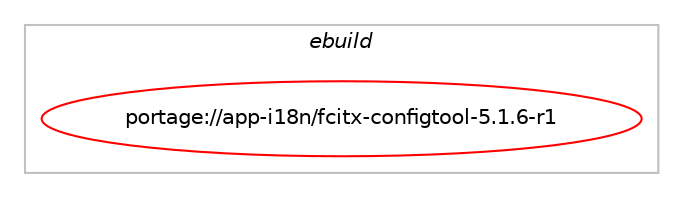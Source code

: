 digraph prolog {

# *************
# Graph options
# *************

newrank=true;
concentrate=true;
compound=true;
graph [rankdir=LR,fontname=Helvetica,fontsize=10,ranksep=1.5];#, ranksep=2.5, nodesep=0.2];
edge  [arrowhead=vee];
node  [fontname=Helvetica,fontsize=10];

# **********
# The ebuild
# **********

subgraph cluster_leftcol {
color=gray;
label=<<i>ebuild</i>>;
id [label="portage://app-i18n/fcitx-configtool-5.1.6-r1", color=red, width=4, href="../app-i18n/fcitx-configtool-5.1.6-r1.svg"];
}

# ****************
# The dependencies
# ****************

subgraph cluster_midcol {
color=gray;
label=<<i>dependencies</i>>;
subgraph cluster_compile {
fillcolor="#eeeeee";
style=filled;
label=<<i>compile</i>>;
# *** BEGIN UNKNOWN DEPENDENCY TYPE (TODO) ***
# id -> equal(use_conditional_group(negative,qt6,portage://app-i18n/fcitx-configtool-5.1.6-r1,[package_dependency(portage://app-i18n/fcitx-configtool-5.1.6-r1,install,no,app-i18n,fcitx-qt,greaterequal,[5.1.4,,,5.1.4],[slot(5)],[use(enable(qt5),none),use(disable(onlyplugin),none)]),package_dependency(portage://app-i18n/fcitx-configtool-5.1.6-r1,install,no,dev-qt,qtconcurrent,none,[,,],[slot(5)],[]),package_dependency(portage://app-i18n/fcitx-configtool-5.1.6-r1,install,no,dev-qt,qtcore,none,[,,],[slot(5)],[]),package_dependency(portage://app-i18n/fcitx-configtool-5.1.6-r1,install,no,dev-qt,qtdbus,none,[,,],[slot(5)],[]),package_dependency(portage://app-i18n/fcitx-configtool-5.1.6-r1,install,no,dev-qt,qtgui,none,[,,],[slot(5)],[]),package_dependency(portage://app-i18n/fcitx-configtool-5.1.6-r1,install,no,dev-qt,qtsvg,none,[,,],[slot(5)],[]),package_dependency(portage://app-i18n/fcitx-configtool-5.1.6-r1,install,no,dev-qt,qtwidgets,none,[,,],[slot(5)],[]),package_dependency(portage://app-i18n/fcitx-configtool-5.1.6-r1,install,no,dev-qt,qtx11extras,none,[,,],[slot(5)],[]),package_dependency(portage://app-i18n/fcitx-configtool-5.1.6-r1,install,no,kde-frameworks,kwidgetsaddons,none,[,,],[slot(5)],[]),use_conditional_group(positive,config-qt,portage://app-i18n/fcitx-configtool-5.1.6-r1,[package_dependency(portage://app-i18n/fcitx-configtool-5.1.6-r1,install,no,kde-frameworks,kitemviews,none,[,,],[slot(5)],[])]),use_conditional_group(positive,kcm,portage://app-i18n/fcitx-configtool-5.1.6-r1,[package_dependency(portage://app-i18n/fcitx-configtool-5.1.6-r1,install,no,dev-qt,qtquickcontrols2,none,[,,],[slot(5)],[]),package_dependency(portage://app-i18n/fcitx-configtool-5.1.6-r1,install,no,kde-frameworks,kcoreaddons,none,[,,],[slot(5)],[]),package_dependency(portage://app-i18n/fcitx-configtool-5.1.6-r1,install,no,kde-frameworks,kdeclarative,none,[,,],[slot(5)],[]),package_dependency(portage://app-i18n/fcitx-configtool-5.1.6-r1,install,no,kde-frameworks,ki18n,none,[,,],[slot(5)],[]),package_dependency(portage://app-i18n/fcitx-configtool-5.1.6-r1,install,no,kde-frameworks,kiconthemes,none,[,,],[slot(5)],[]),package_dependency(portage://app-i18n/fcitx-configtool-5.1.6-r1,install,no,kde-frameworks,kirigami,none,[,,],[slot(5)],[]),package_dependency(portage://app-i18n/fcitx-configtool-5.1.6-r1,install,no,kde-frameworks,kpackage,none,[,,],[slot(5)],[]),package_dependency(portage://app-i18n/fcitx-configtool-5.1.6-r1,install,no,kde-plasma,libplasma,none,[,,],[slot(5)],[])])]))
# *** END UNKNOWN DEPENDENCY TYPE (TODO) ***

# *** BEGIN UNKNOWN DEPENDENCY TYPE (TODO) ***
# id -> equal(use_conditional_group(positive,kcm,portage://app-i18n/fcitx-configtool-5.1.6-r1,[package_dependency(portage://app-i18n/fcitx-configtool-5.1.6-r1,install,no,x11-libs,libxkbcommon,none,[,,],[],[])]))
# *** END UNKNOWN DEPENDENCY TYPE (TODO) ***

# *** BEGIN UNKNOWN DEPENDENCY TYPE (TODO) ***
# id -> equal(use_conditional_group(positive,qt6,portage://app-i18n/fcitx-configtool-5.1.6-r1,[package_dependency(portage://app-i18n/fcitx-configtool-5.1.6-r1,install,no,app-i18n,fcitx-qt,greaterequal,[5.1.4,,,5.1.4],[slot(5)],[use(enable(qt6),none),use(disable(onlyplugin),none)]),package_dependency(portage://app-i18n/fcitx-configtool-5.1.6-r1,install,no,dev-qt,qtbase,none,[,,],[slot(6)],[use(enable(concurrent),none),use(enable(dbus),none),use(enable(gui),none),use(enable(widgets),none)]),package_dependency(portage://app-i18n/fcitx-configtool-5.1.6-r1,install,no,dev-qt,qtsvg,none,[,,],[slot(6)],[]),package_dependency(portage://app-i18n/fcitx-configtool-5.1.6-r1,install,no,kde-frameworks,kwidgetsaddons,none,[,,],[slot(6)],[]),use_conditional_group(positive,config-qt,portage://app-i18n/fcitx-configtool-5.1.6-r1,[package_dependency(portage://app-i18n/fcitx-configtool-5.1.6-r1,install,no,kde-frameworks,kitemviews,none,[,,],[slot(6)],[])]),use_conditional_group(positive,kcm,portage://app-i18n/fcitx-configtool-5.1.6-r1,[package_dependency(portage://app-i18n/fcitx-configtool-5.1.6-r1,install,no,dev-qt,qtdeclarative,none,[,,],[slot(6)],[]),package_dependency(portage://app-i18n/fcitx-configtool-5.1.6-r1,install,no,kde-frameworks,kcoreaddons,none,[,,],[slot(6)],[]),package_dependency(portage://app-i18n/fcitx-configtool-5.1.6-r1,install,no,kde-frameworks,kdeclarative,none,[,,],[slot(6)],[]),package_dependency(portage://app-i18n/fcitx-configtool-5.1.6-r1,install,no,kde-frameworks,ki18n,none,[,,],[slot(6)],[]),package_dependency(portage://app-i18n/fcitx-configtool-5.1.6-r1,install,no,kde-frameworks,kiconthemes,none,[,,],[slot(6)],[]),package_dependency(portage://app-i18n/fcitx-configtool-5.1.6-r1,install,no,kde-frameworks,kirigami,none,[,,],[slot(6)],[]),package_dependency(portage://app-i18n/fcitx-configtool-5.1.6-r1,install,no,kde-frameworks,kpackage,none,[,,],[slot(6)],[]),package_dependency(portage://app-i18n/fcitx-configtool-5.1.6-r1,install,no,kde-frameworks,ksvg,none,[,,],[slot(6)],[]),package_dependency(portage://app-i18n/fcitx-configtool-5.1.6-r1,install,no,kde-frameworks,kcmutils,none,[,,],[slot(6)],[]),package_dependency(portage://app-i18n/fcitx-configtool-5.1.6-r1,install,no,kde-plasma,libplasma,none,[,,],[slot(6)],[])])]))
# *** END UNKNOWN DEPENDENCY TYPE (TODO) ***

# *** BEGIN UNKNOWN DEPENDENCY TYPE (TODO) ***
# id -> equal(package_dependency(portage://app-i18n/fcitx-configtool-5.1.6-r1,install,no,app-i18n,fcitx,greaterequal,[5.1.6,,,5.1.6],[slot(5)],[]))
# *** END UNKNOWN DEPENDENCY TYPE (TODO) ***

# *** BEGIN UNKNOWN DEPENDENCY TYPE (TODO) ***
# id -> equal(package_dependency(portage://app-i18n/fcitx-configtool-5.1.6-r1,install,no,app-text,iso-codes,none,[,,],[],[]))
# *** END UNKNOWN DEPENDENCY TYPE (TODO) ***

# *** BEGIN UNKNOWN DEPENDENCY TYPE (TODO) ***
# id -> equal(package_dependency(portage://app-i18n/fcitx-configtool-5.1.6-r1,install,no,sys-devel,gettext,none,[,,],[],[]))
# *** END UNKNOWN DEPENDENCY TYPE (TODO) ***

# *** BEGIN UNKNOWN DEPENDENCY TYPE (TODO) ***
# id -> equal(package_dependency(portage://app-i18n/fcitx-configtool-5.1.6-r1,install,no,virtual,libintl,none,[,,],[],[]))
# *** END UNKNOWN DEPENDENCY TYPE (TODO) ***

# *** BEGIN UNKNOWN DEPENDENCY TYPE (TODO) ***
# id -> equal(package_dependency(portage://app-i18n/fcitx-configtool-5.1.6-r1,install,no,x11-libs,libX11,none,[,,],[],[]))
# *** END UNKNOWN DEPENDENCY TYPE (TODO) ***

# *** BEGIN UNKNOWN DEPENDENCY TYPE (TODO) ***
# id -> equal(package_dependency(portage://app-i18n/fcitx-configtool-5.1.6-r1,install,no,x11-libs,libxkbfile,none,[,,],[],[]))
# *** END UNKNOWN DEPENDENCY TYPE (TODO) ***

# *** BEGIN UNKNOWN DEPENDENCY TYPE (TODO) ***
# id -> equal(package_dependency(portage://app-i18n/fcitx-configtool-5.1.6-r1,install,no,x11-misc,xkeyboard-config,none,[,,],[],[]))
# *** END UNKNOWN DEPENDENCY TYPE (TODO) ***

}
subgraph cluster_compileandrun {
fillcolor="#eeeeee";
style=filled;
label=<<i>compile and run</i>>;
}
subgraph cluster_run {
fillcolor="#eeeeee";
style=filled;
label=<<i>run</i>>;
# *** BEGIN UNKNOWN DEPENDENCY TYPE (TODO) ***
# id -> equal(use_conditional_group(negative,qt6,portage://app-i18n/fcitx-configtool-5.1.6-r1,[package_dependency(portage://app-i18n/fcitx-configtool-5.1.6-r1,run,no,app-i18n,fcitx-qt,greaterequal,[5.1.4,,,5.1.4],[slot(5)],[use(enable(qt5),none),use(disable(onlyplugin),none)]),package_dependency(portage://app-i18n/fcitx-configtool-5.1.6-r1,run,no,dev-qt,qtconcurrent,none,[,,],[slot(5)],[]),package_dependency(portage://app-i18n/fcitx-configtool-5.1.6-r1,run,no,dev-qt,qtcore,none,[,,],[slot(5)],[]),package_dependency(portage://app-i18n/fcitx-configtool-5.1.6-r1,run,no,dev-qt,qtdbus,none,[,,],[slot(5)],[]),package_dependency(portage://app-i18n/fcitx-configtool-5.1.6-r1,run,no,dev-qt,qtgui,none,[,,],[slot(5)],[]),package_dependency(portage://app-i18n/fcitx-configtool-5.1.6-r1,run,no,dev-qt,qtsvg,none,[,,],[slot(5)],[]),package_dependency(portage://app-i18n/fcitx-configtool-5.1.6-r1,run,no,dev-qt,qtwidgets,none,[,,],[slot(5)],[]),package_dependency(portage://app-i18n/fcitx-configtool-5.1.6-r1,run,no,dev-qt,qtx11extras,none,[,,],[slot(5)],[]),package_dependency(portage://app-i18n/fcitx-configtool-5.1.6-r1,run,no,kde-frameworks,kwidgetsaddons,none,[,,],[slot(5)],[]),use_conditional_group(positive,config-qt,portage://app-i18n/fcitx-configtool-5.1.6-r1,[package_dependency(portage://app-i18n/fcitx-configtool-5.1.6-r1,run,no,kde-frameworks,kitemviews,none,[,,],[slot(5)],[])]),use_conditional_group(positive,kcm,portage://app-i18n/fcitx-configtool-5.1.6-r1,[package_dependency(portage://app-i18n/fcitx-configtool-5.1.6-r1,run,no,dev-qt,qtquickcontrols2,none,[,,],[slot(5)],[]),package_dependency(portage://app-i18n/fcitx-configtool-5.1.6-r1,run,no,kde-frameworks,kcoreaddons,none,[,,],[slot(5)],[]),package_dependency(portage://app-i18n/fcitx-configtool-5.1.6-r1,run,no,kde-frameworks,kdeclarative,none,[,,],[slot(5)],[]),package_dependency(portage://app-i18n/fcitx-configtool-5.1.6-r1,run,no,kde-frameworks,ki18n,none,[,,],[slot(5)],[]),package_dependency(portage://app-i18n/fcitx-configtool-5.1.6-r1,run,no,kde-frameworks,kiconthemes,none,[,,],[slot(5)],[]),package_dependency(portage://app-i18n/fcitx-configtool-5.1.6-r1,run,no,kde-frameworks,kirigami,none,[,,],[slot(5)],[]),package_dependency(portage://app-i18n/fcitx-configtool-5.1.6-r1,run,no,kde-frameworks,kpackage,none,[,,],[slot(5)],[]),package_dependency(portage://app-i18n/fcitx-configtool-5.1.6-r1,run,no,kde-plasma,libplasma,none,[,,],[slot(5)],[])])]))
# *** END UNKNOWN DEPENDENCY TYPE (TODO) ***

# *** BEGIN UNKNOWN DEPENDENCY TYPE (TODO) ***
# id -> equal(use_conditional_group(positive,kcm,portage://app-i18n/fcitx-configtool-5.1.6-r1,[package_dependency(portage://app-i18n/fcitx-configtool-5.1.6-r1,run,no,x11-libs,libxkbcommon,none,[,,],[],[])]))
# *** END UNKNOWN DEPENDENCY TYPE (TODO) ***

# *** BEGIN UNKNOWN DEPENDENCY TYPE (TODO) ***
# id -> equal(use_conditional_group(positive,qt6,portage://app-i18n/fcitx-configtool-5.1.6-r1,[package_dependency(portage://app-i18n/fcitx-configtool-5.1.6-r1,run,no,app-i18n,fcitx-qt,greaterequal,[5.1.4,,,5.1.4],[slot(5)],[use(enable(qt6),none),use(disable(onlyplugin),none)]),package_dependency(portage://app-i18n/fcitx-configtool-5.1.6-r1,run,no,dev-qt,qtbase,none,[,,],[slot(6)],[use(enable(concurrent),none),use(enable(dbus),none),use(enable(gui),none),use(enable(widgets),none)]),package_dependency(portage://app-i18n/fcitx-configtool-5.1.6-r1,run,no,dev-qt,qtsvg,none,[,,],[slot(6)],[]),package_dependency(portage://app-i18n/fcitx-configtool-5.1.6-r1,run,no,kde-frameworks,kwidgetsaddons,none,[,,],[slot(6)],[]),use_conditional_group(positive,config-qt,portage://app-i18n/fcitx-configtool-5.1.6-r1,[package_dependency(portage://app-i18n/fcitx-configtool-5.1.6-r1,run,no,kde-frameworks,kitemviews,none,[,,],[slot(6)],[])]),use_conditional_group(positive,kcm,portage://app-i18n/fcitx-configtool-5.1.6-r1,[package_dependency(portage://app-i18n/fcitx-configtool-5.1.6-r1,run,no,dev-qt,qtdeclarative,none,[,,],[slot(6)],[]),package_dependency(portage://app-i18n/fcitx-configtool-5.1.6-r1,run,no,kde-frameworks,kcoreaddons,none,[,,],[slot(6)],[]),package_dependency(portage://app-i18n/fcitx-configtool-5.1.6-r1,run,no,kde-frameworks,kdeclarative,none,[,,],[slot(6)],[]),package_dependency(portage://app-i18n/fcitx-configtool-5.1.6-r1,run,no,kde-frameworks,ki18n,none,[,,],[slot(6)],[]),package_dependency(portage://app-i18n/fcitx-configtool-5.1.6-r1,run,no,kde-frameworks,kiconthemes,none,[,,],[slot(6)],[]),package_dependency(portage://app-i18n/fcitx-configtool-5.1.6-r1,run,no,kde-frameworks,kirigami,none,[,,],[slot(6)],[]),package_dependency(portage://app-i18n/fcitx-configtool-5.1.6-r1,run,no,kde-frameworks,kpackage,none,[,,],[slot(6)],[]),package_dependency(portage://app-i18n/fcitx-configtool-5.1.6-r1,run,no,kde-frameworks,ksvg,none,[,,],[slot(6)],[]),package_dependency(portage://app-i18n/fcitx-configtool-5.1.6-r1,run,no,kde-frameworks,kcmutils,none,[,,],[slot(6)],[]),package_dependency(portage://app-i18n/fcitx-configtool-5.1.6-r1,run,no,kde-plasma,libplasma,none,[,,],[slot(6)],[])])]))
# *** END UNKNOWN DEPENDENCY TYPE (TODO) ***

# *** BEGIN UNKNOWN DEPENDENCY TYPE (TODO) ***
# id -> equal(package_dependency(portage://app-i18n/fcitx-configtool-5.1.6-r1,run,no,app-i18n,fcitx,greaterequal,[5.1.6,,,5.1.6],[slot(5)],[]))
# *** END UNKNOWN DEPENDENCY TYPE (TODO) ***

# *** BEGIN UNKNOWN DEPENDENCY TYPE (TODO) ***
# id -> equal(package_dependency(portage://app-i18n/fcitx-configtool-5.1.6-r1,run,no,app-text,iso-codes,none,[,,],[],[]))
# *** END UNKNOWN DEPENDENCY TYPE (TODO) ***

# *** BEGIN UNKNOWN DEPENDENCY TYPE (TODO) ***
# id -> equal(package_dependency(portage://app-i18n/fcitx-configtool-5.1.6-r1,run,no,sys-devel,gettext,none,[,,],[],[]))
# *** END UNKNOWN DEPENDENCY TYPE (TODO) ***

# *** BEGIN UNKNOWN DEPENDENCY TYPE (TODO) ***
# id -> equal(package_dependency(portage://app-i18n/fcitx-configtool-5.1.6-r1,run,no,virtual,libintl,none,[,,],[],[]))
# *** END UNKNOWN DEPENDENCY TYPE (TODO) ***

# *** BEGIN UNKNOWN DEPENDENCY TYPE (TODO) ***
# id -> equal(package_dependency(portage://app-i18n/fcitx-configtool-5.1.6-r1,run,no,x11-libs,libX11,none,[,,],[],[]))
# *** END UNKNOWN DEPENDENCY TYPE (TODO) ***

# *** BEGIN UNKNOWN DEPENDENCY TYPE (TODO) ***
# id -> equal(package_dependency(portage://app-i18n/fcitx-configtool-5.1.6-r1,run,no,x11-libs,libxkbfile,none,[,,],[],[]))
# *** END UNKNOWN DEPENDENCY TYPE (TODO) ***

# *** BEGIN UNKNOWN DEPENDENCY TYPE (TODO) ***
# id -> equal(package_dependency(portage://app-i18n/fcitx-configtool-5.1.6-r1,run,no,x11-misc,xkeyboard-config,none,[,,],[],[]))
# *** END UNKNOWN DEPENDENCY TYPE (TODO) ***

}
}

# **************
# The candidates
# **************

subgraph cluster_choices {
rank=same;
color=gray;
label=<<i>candidates</i>>;

}

}
